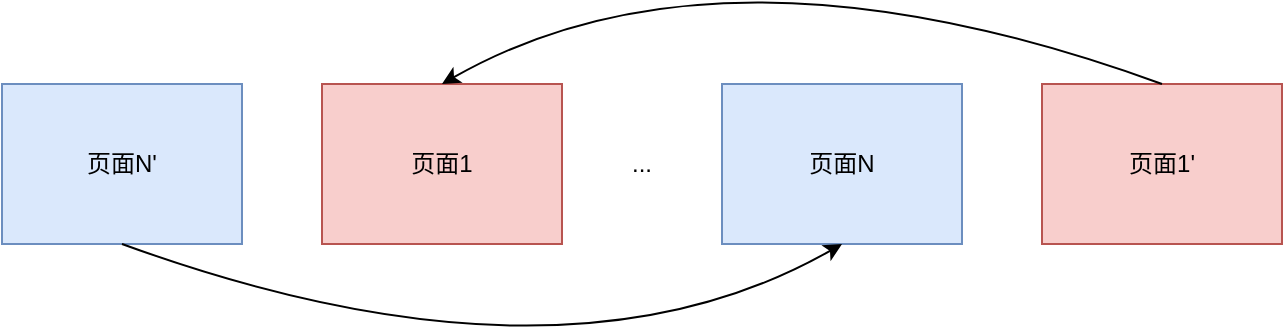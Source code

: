 <mxfile version="13.1.1" type="device"><diagram id="1_wrEHpm0quL99aHe9N4" name="Page-1"><mxGraphModel dx="1335" dy="802" grid="1" gridSize="10" guides="1" tooltips="1" connect="1" arrows="1" fold="1" page="1" pageScale="1" pageWidth="827" pageHeight="1169" math="0" shadow="0"><root><mxCell id="0"/><mxCell id="1" parent="0"/><mxCell id="34i-YSSJcrjRUI9uHL5o-1" value="页面1" style="rounded=0;whiteSpace=wrap;html=1;fillColor=#f8cecc;strokeColor=#b85450;" vertex="1" parent="1"><mxGeometry x="200" y="80" width="120" height="80" as="geometry"/></mxCell><mxCell id="34i-YSSJcrjRUI9uHL5o-3" value="页面N" style="rounded=0;whiteSpace=wrap;html=1;fillColor=#dae8fc;strokeColor=#6c8ebf;" vertex="1" parent="1"><mxGeometry x="400" y="80" width="120" height="80" as="geometry"/></mxCell><mxCell id="34i-YSSJcrjRUI9uHL5o-4" value="..." style="text;html=1;strokeColor=none;fillColor=none;align=center;verticalAlign=middle;whiteSpace=wrap;rounded=0;" vertex="1" parent="1"><mxGeometry x="340" y="110" width="40" height="20" as="geometry"/></mxCell><mxCell id="34i-YSSJcrjRUI9uHL5o-5" value="页面N'" style="rounded=0;whiteSpace=wrap;html=1;fillColor=#dae8fc;strokeColor=#6c8ebf;" vertex="1" parent="1"><mxGeometry x="40" y="80" width="120" height="80" as="geometry"/></mxCell><mxCell id="34i-YSSJcrjRUI9uHL5o-6" value="页面1'" style="rounded=0;whiteSpace=wrap;html=1;fillColor=#f8cecc;strokeColor=#b85450;" vertex="1" parent="1"><mxGeometry x="560" y="80" width="120" height="80" as="geometry"/></mxCell><mxCell id="34i-YSSJcrjRUI9uHL5o-7" value="" style="curved=1;endArrow=classic;html=1;exitX=0.5;exitY=1;exitDx=0;exitDy=0;entryX=0.5;entryY=1;entryDx=0;entryDy=0;" edge="1" parent="1" source="34i-YSSJcrjRUI9uHL5o-5" target="34i-YSSJcrjRUI9uHL5o-3"><mxGeometry width="50" height="50" relative="1" as="geometry"><mxPoint x="390" y="240" as="sourcePoint"/><mxPoint x="570" y="240" as="targetPoint"/><Array as="points"><mxPoint x="320" y="240"/></Array></mxGeometry></mxCell><mxCell id="34i-YSSJcrjRUI9uHL5o-9" value="" style="curved=1;endArrow=classic;html=1;exitX=0.5;exitY=0;exitDx=0;exitDy=0;entryX=0.5;entryY=0;entryDx=0;entryDy=0;" edge="1" parent="1" source="34i-YSSJcrjRUI9uHL5o-6" target="34i-YSSJcrjRUI9uHL5o-1"><mxGeometry width="50" height="50" relative="1" as="geometry"><mxPoint x="150" y="-60" as="sourcePoint"/><mxPoint x="670" y="-60" as="targetPoint"/><Array as="points"><mxPoint x="400"/></Array></mxGeometry></mxCell></root></mxGraphModel></diagram></mxfile>
